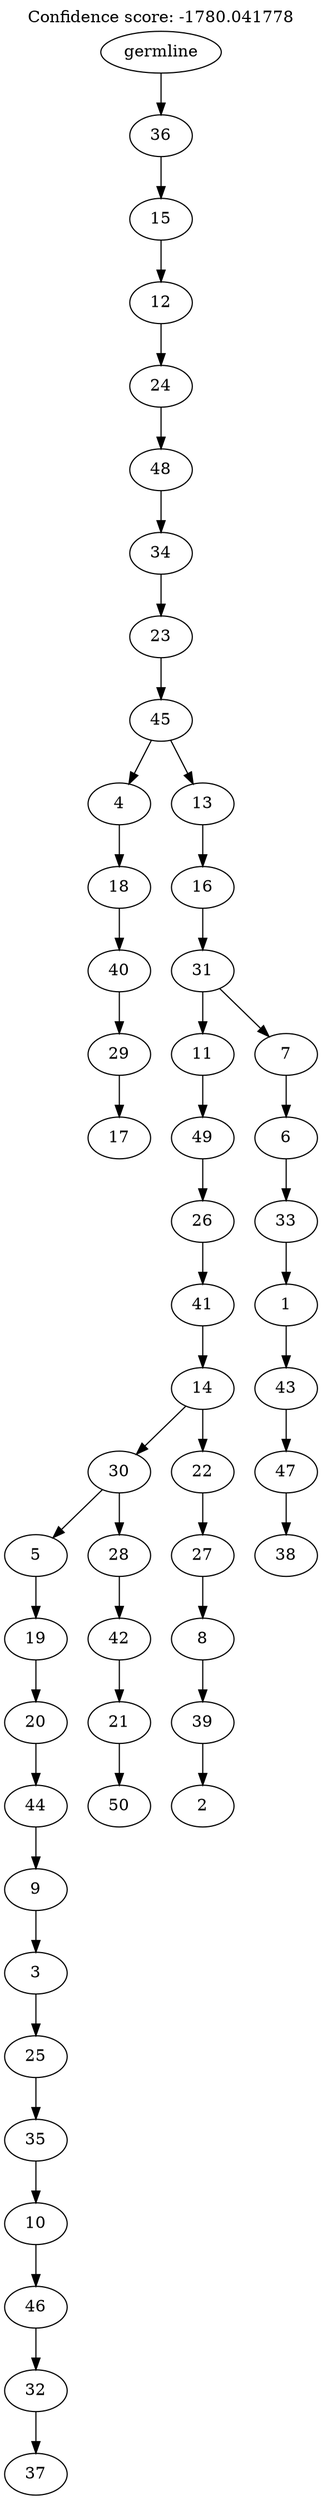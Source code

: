digraph g {
	"49" -> "50";
	"50" [label="17"];
	"48" -> "49";
	"49" [label="29"];
	"47" -> "48";
	"48" [label="40"];
	"46" -> "47";
	"47" [label="18"];
	"44" -> "45";
	"45" [label="37"];
	"43" -> "44";
	"44" [label="32"];
	"42" -> "43";
	"43" [label="46"];
	"41" -> "42";
	"42" [label="10"];
	"40" -> "41";
	"41" [label="35"];
	"39" -> "40";
	"40" [label="25"];
	"38" -> "39";
	"39" [label="3"];
	"37" -> "38";
	"38" [label="9"];
	"36" -> "37";
	"37" [label="44"];
	"35" -> "36";
	"36" [label="20"];
	"34" -> "35";
	"35" [label="19"];
	"32" -> "33";
	"33" [label="50"];
	"31" -> "32";
	"32" [label="21"];
	"30" -> "31";
	"31" [label="42"];
	"29" -> "30";
	"30" [label="28"];
	"29" -> "34";
	"34" [label="5"];
	"27" -> "28";
	"28" [label="2"];
	"26" -> "27";
	"27" [label="39"];
	"25" -> "26";
	"26" [label="8"];
	"24" -> "25";
	"25" [label="27"];
	"23" -> "24";
	"24" [label="22"];
	"23" -> "29";
	"29" [label="30"];
	"22" -> "23";
	"23" [label="14"];
	"21" -> "22";
	"22" [label="41"];
	"20" -> "21";
	"21" [label="26"];
	"19" -> "20";
	"20" [label="49"];
	"17" -> "18";
	"18" [label="38"];
	"16" -> "17";
	"17" [label="47"];
	"15" -> "16";
	"16" [label="43"];
	"14" -> "15";
	"15" [label="1"];
	"13" -> "14";
	"14" [label="33"];
	"12" -> "13";
	"13" [label="6"];
	"11" -> "12";
	"12" [label="7"];
	"11" -> "19";
	"19" [label="11"];
	"10" -> "11";
	"11" [label="31"];
	"9" -> "10";
	"10" [label="16"];
	"8" -> "9";
	"9" [label="13"];
	"8" -> "46";
	"46" [label="4"];
	"7" -> "8";
	"8" [label="45"];
	"6" -> "7";
	"7" [label="23"];
	"5" -> "6";
	"6" [label="34"];
	"4" -> "5";
	"5" [label="48"];
	"3" -> "4";
	"4" [label="24"];
	"2" -> "3";
	"3" [label="12"];
	"1" -> "2";
	"2" [label="15"];
	"0" -> "1";
	"1" [label="36"];
	"0" [label="germline"];
	labelloc="t";
	label="Confidence score: -1780.041778";
}

